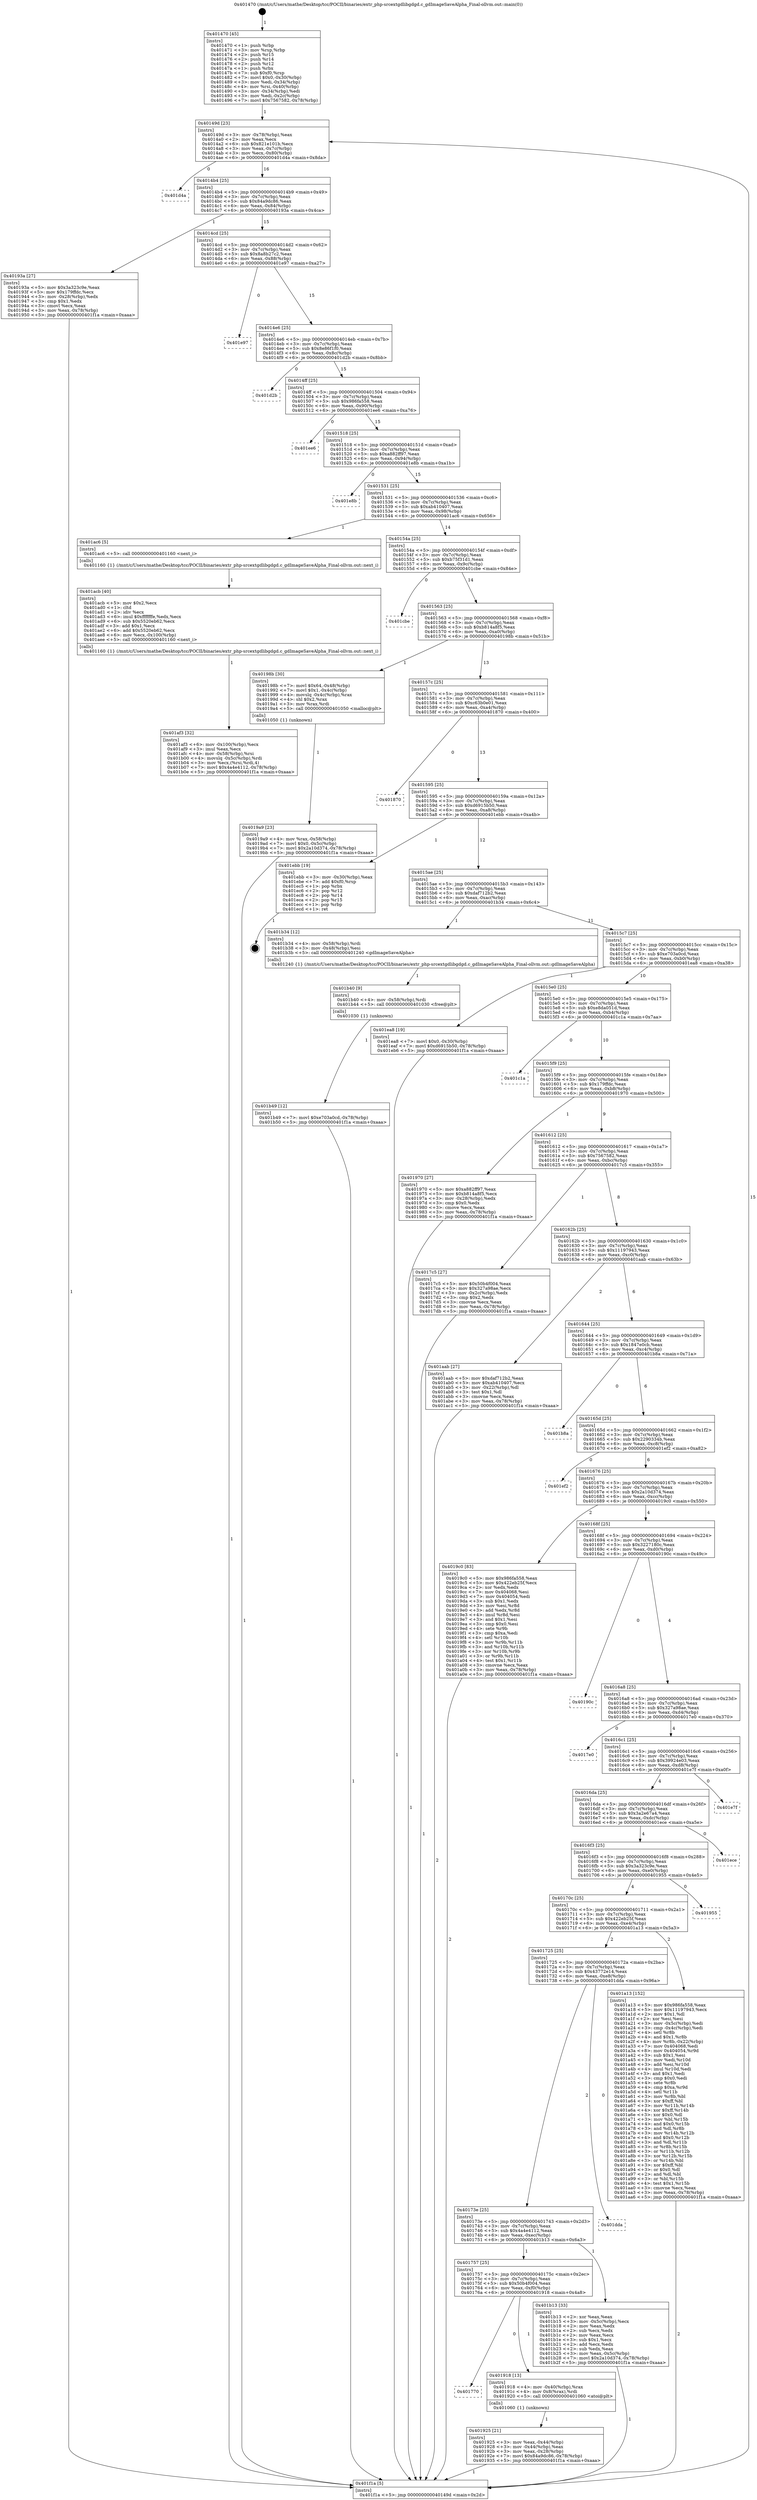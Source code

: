 digraph "0x401470" {
  label = "0x401470 (/mnt/c/Users/mathe/Desktop/tcc/POCII/binaries/extr_php-srcextgdlibgdgd.c_gdImageSaveAlpha_Final-ollvm.out::main(0))"
  labelloc = "t"
  node[shape=record]

  Entry [label="",width=0.3,height=0.3,shape=circle,fillcolor=black,style=filled]
  "0x40149d" [label="{
     0x40149d [23]\l
     | [instrs]\l
     &nbsp;&nbsp;0x40149d \<+3\>: mov -0x78(%rbp),%eax\l
     &nbsp;&nbsp;0x4014a0 \<+2\>: mov %eax,%ecx\l
     &nbsp;&nbsp;0x4014a2 \<+6\>: sub $0x821e101b,%ecx\l
     &nbsp;&nbsp;0x4014a8 \<+3\>: mov %eax,-0x7c(%rbp)\l
     &nbsp;&nbsp;0x4014ab \<+3\>: mov %ecx,-0x80(%rbp)\l
     &nbsp;&nbsp;0x4014ae \<+6\>: je 0000000000401d4a \<main+0x8da\>\l
  }"]
  "0x401d4a" [label="{
     0x401d4a\l
  }", style=dashed]
  "0x4014b4" [label="{
     0x4014b4 [25]\l
     | [instrs]\l
     &nbsp;&nbsp;0x4014b4 \<+5\>: jmp 00000000004014b9 \<main+0x49\>\l
     &nbsp;&nbsp;0x4014b9 \<+3\>: mov -0x7c(%rbp),%eax\l
     &nbsp;&nbsp;0x4014bc \<+5\>: sub $0x84a9dc86,%eax\l
     &nbsp;&nbsp;0x4014c1 \<+6\>: mov %eax,-0x84(%rbp)\l
     &nbsp;&nbsp;0x4014c7 \<+6\>: je 000000000040193a \<main+0x4ca\>\l
  }"]
  Exit [label="",width=0.3,height=0.3,shape=circle,fillcolor=black,style=filled,peripheries=2]
  "0x40193a" [label="{
     0x40193a [27]\l
     | [instrs]\l
     &nbsp;&nbsp;0x40193a \<+5\>: mov $0x3a323c9e,%eax\l
     &nbsp;&nbsp;0x40193f \<+5\>: mov $0x179ffdc,%ecx\l
     &nbsp;&nbsp;0x401944 \<+3\>: mov -0x28(%rbp),%edx\l
     &nbsp;&nbsp;0x401947 \<+3\>: cmp $0x1,%edx\l
     &nbsp;&nbsp;0x40194a \<+3\>: cmovl %ecx,%eax\l
     &nbsp;&nbsp;0x40194d \<+3\>: mov %eax,-0x78(%rbp)\l
     &nbsp;&nbsp;0x401950 \<+5\>: jmp 0000000000401f1a \<main+0xaaa\>\l
  }"]
  "0x4014cd" [label="{
     0x4014cd [25]\l
     | [instrs]\l
     &nbsp;&nbsp;0x4014cd \<+5\>: jmp 00000000004014d2 \<main+0x62\>\l
     &nbsp;&nbsp;0x4014d2 \<+3\>: mov -0x7c(%rbp),%eax\l
     &nbsp;&nbsp;0x4014d5 \<+5\>: sub $0x8a8b27c2,%eax\l
     &nbsp;&nbsp;0x4014da \<+6\>: mov %eax,-0x88(%rbp)\l
     &nbsp;&nbsp;0x4014e0 \<+6\>: je 0000000000401e97 \<main+0xa27\>\l
  }"]
  "0x401b49" [label="{
     0x401b49 [12]\l
     | [instrs]\l
     &nbsp;&nbsp;0x401b49 \<+7\>: movl $0xe703a0cd,-0x78(%rbp)\l
     &nbsp;&nbsp;0x401b50 \<+5\>: jmp 0000000000401f1a \<main+0xaaa\>\l
  }"]
  "0x401e97" [label="{
     0x401e97\l
  }", style=dashed]
  "0x4014e6" [label="{
     0x4014e6 [25]\l
     | [instrs]\l
     &nbsp;&nbsp;0x4014e6 \<+5\>: jmp 00000000004014eb \<main+0x7b\>\l
     &nbsp;&nbsp;0x4014eb \<+3\>: mov -0x7c(%rbp),%eax\l
     &nbsp;&nbsp;0x4014ee \<+5\>: sub $0x8e86f1f0,%eax\l
     &nbsp;&nbsp;0x4014f3 \<+6\>: mov %eax,-0x8c(%rbp)\l
     &nbsp;&nbsp;0x4014f9 \<+6\>: je 0000000000401d2b \<main+0x8bb\>\l
  }"]
  "0x401b40" [label="{
     0x401b40 [9]\l
     | [instrs]\l
     &nbsp;&nbsp;0x401b40 \<+4\>: mov -0x58(%rbp),%rdi\l
     &nbsp;&nbsp;0x401b44 \<+5\>: call 0000000000401030 \<free@plt\>\l
     | [calls]\l
     &nbsp;&nbsp;0x401030 \{1\} (unknown)\l
  }"]
  "0x401d2b" [label="{
     0x401d2b\l
  }", style=dashed]
  "0x4014ff" [label="{
     0x4014ff [25]\l
     | [instrs]\l
     &nbsp;&nbsp;0x4014ff \<+5\>: jmp 0000000000401504 \<main+0x94\>\l
     &nbsp;&nbsp;0x401504 \<+3\>: mov -0x7c(%rbp),%eax\l
     &nbsp;&nbsp;0x401507 \<+5\>: sub $0x986fa558,%eax\l
     &nbsp;&nbsp;0x40150c \<+6\>: mov %eax,-0x90(%rbp)\l
     &nbsp;&nbsp;0x401512 \<+6\>: je 0000000000401ee6 \<main+0xa76\>\l
  }"]
  "0x401af3" [label="{
     0x401af3 [32]\l
     | [instrs]\l
     &nbsp;&nbsp;0x401af3 \<+6\>: mov -0x100(%rbp),%ecx\l
     &nbsp;&nbsp;0x401af9 \<+3\>: imul %eax,%ecx\l
     &nbsp;&nbsp;0x401afc \<+4\>: mov -0x58(%rbp),%rsi\l
     &nbsp;&nbsp;0x401b00 \<+4\>: movslq -0x5c(%rbp),%rdi\l
     &nbsp;&nbsp;0x401b04 \<+3\>: mov %ecx,(%rsi,%rdi,4)\l
     &nbsp;&nbsp;0x401b07 \<+7\>: movl $0x4a4e4112,-0x78(%rbp)\l
     &nbsp;&nbsp;0x401b0e \<+5\>: jmp 0000000000401f1a \<main+0xaaa\>\l
  }"]
  "0x401ee6" [label="{
     0x401ee6\l
  }", style=dashed]
  "0x401518" [label="{
     0x401518 [25]\l
     | [instrs]\l
     &nbsp;&nbsp;0x401518 \<+5\>: jmp 000000000040151d \<main+0xad\>\l
     &nbsp;&nbsp;0x40151d \<+3\>: mov -0x7c(%rbp),%eax\l
     &nbsp;&nbsp;0x401520 \<+5\>: sub $0xa882ff97,%eax\l
     &nbsp;&nbsp;0x401525 \<+6\>: mov %eax,-0x94(%rbp)\l
     &nbsp;&nbsp;0x40152b \<+6\>: je 0000000000401e8b \<main+0xa1b\>\l
  }"]
  "0x401acb" [label="{
     0x401acb [40]\l
     | [instrs]\l
     &nbsp;&nbsp;0x401acb \<+5\>: mov $0x2,%ecx\l
     &nbsp;&nbsp;0x401ad0 \<+1\>: cltd\l
     &nbsp;&nbsp;0x401ad1 \<+2\>: idiv %ecx\l
     &nbsp;&nbsp;0x401ad3 \<+6\>: imul $0xfffffffe,%edx,%ecx\l
     &nbsp;&nbsp;0x401ad9 \<+6\>: sub $0x5520eb62,%ecx\l
     &nbsp;&nbsp;0x401adf \<+3\>: add $0x1,%ecx\l
     &nbsp;&nbsp;0x401ae2 \<+6\>: add $0x5520eb62,%ecx\l
     &nbsp;&nbsp;0x401ae8 \<+6\>: mov %ecx,-0x100(%rbp)\l
     &nbsp;&nbsp;0x401aee \<+5\>: call 0000000000401160 \<next_i\>\l
     | [calls]\l
     &nbsp;&nbsp;0x401160 \{1\} (/mnt/c/Users/mathe/Desktop/tcc/POCII/binaries/extr_php-srcextgdlibgdgd.c_gdImageSaveAlpha_Final-ollvm.out::next_i)\l
  }"]
  "0x401e8b" [label="{
     0x401e8b\l
  }", style=dashed]
  "0x401531" [label="{
     0x401531 [25]\l
     | [instrs]\l
     &nbsp;&nbsp;0x401531 \<+5\>: jmp 0000000000401536 \<main+0xc6\>\l
     &nbsp;&nbsp;0x401536 \<+3\>: mov -0x7c(%rbp),%eax\l
     &nbsp;&nbsp;0x401539 \<+5\>: sub $0xab410407,%eax\l
     &nbsp;&nbsp;0x40153e \<+6\>: mov %eax,-0x98(%rbp)\l
     &nbsp;&nbsp;0x401544 \<+6\>: je 0000000000401ac6 \<main+0x656\>\l
  }"]
  "0x4019a9" [label="{
     0x4019a9 [23]\l
     | [instrs]\l
     &nbsp;&nbsp;0x4019a9 \<+4\>: mov %rax,-0x58(%rbp)\l
     &nbsp;&nbsp;0x4019ad \<+7\>: movl $0x0,-0x5c(%rbp)\l
     &nbsp;&nbsp;0x4019b4 \<+7\>: movl $0x2a10d374,-0x78(%rbp)\l
     &nbsp;&nbsp;0x4019bb \<+5\>: jmp 0000000000401f1a \<main+0xaaa\>\l
  }"]
  "0x401ac6" [label="{
     0x401ac6 [5]\l
     | [instrs]\l
     &nbsp;&nbsp;0x401ac6 \<+5\>: call 0000000000401160 \<next_i\>\l
     | [calls]\l
     &nbsp;&nbsp;0x401160 \{1\} (/mnt/c/Users/mathe/Desktop/tcc/POCII/binaries/extr_php-srcextgdlibgdgd.c_gdImageSaveAlpha_Final-ollvm.out::next_i)\l
  }"]
  "0x40154a" [label="{
     0x40154a [25]\l
     | [instrs]\l
     &nbsp;&nbsp;0x40154a \<+5\>: jmp 000000000040154f \<main+0xdf\>\l
     &nbsp;&nbsp;0x40154f \<+3\>: mov -0x7c(%rbp),%eax\l
     &nbsp;&nbsp;0x401552 \<+5\>: sub $0xb75f31d1,%eax\l
     &nbsp;&nbsp;0x401557 \<+6\>: mov %eax,-0x9c(%rbp)\l
     &nbsp;&nbsp;0x40155d \<+6\>: je 0000000000401cbe \<main+0x84e\>\l
  }"]
  "0x401925" [label="{
     0x401925 [21]\l
     | [instrs]\l
     &nbsp;&nbsp;0x401925 \<+3\>: mov %eax,-0x44(%rbp)\l
     &nbsp;&nbsp;0x401928 \<+3\>: mov -0x44(%rbp),%eax\l
     &nbsp;&nbsp;0x40192b \<+3\>: mov %eax,-0x28(%rbp)\l
     &nbsp;&nbsp;0x40192e \<+7\>: movl $0x84a9dc86,-0x78(%rbp)\l
     &nbsp;&nbsp;0x401935 \<+5\>: jmp 0000000000401f1a \<main+0xaaa\>\l
  }"]
  "0x401cbe" [label="{
     0x401cbe\l
  }", style=dashed]
  "0x401563" [label="{
     0x401563 [25]\l
     | [instrs]\l
     &nbsp;&nbsp;0x401563 \<+5\>: jmp 0000000000401568 \<main+0xf8\>\l
     &nbsp;&nbsp;0x401568 \<+3\>: mov -0x7c(%rbp),%eax\l
     &nbsp;&nbsp;0x40156b \<+5\>: sub $0xb814a8f5,%eax\l
     &nbsp;&nbsp;0x401570 \<+6\>: mov %eax,-0xa0(%rbp)\l
     &nbsp;&nbsp;0x401576 \<+6\>: je 000000000040198b \<main+0x51b\>\l
  }"]
  "0x401770" [label="{
     0x401770\l
  }", style=dashed]
  "0x40198b" [label="{
     0x40198b [30]\l
     | [instrs]\l
     &nbsp;&nbsp;0x40198b \<+7\>: movl $0x64,-0x48(%rbp)\l
     &nbsp;&nbsp;0x401992 \<+7\>: movl $0x1,-0x4c(%rbp)\l
     &nbsp;&nbsp;0x401999 \<+4\>: movslq -0x4c(%rbp),%rax\l
     &nbsp;&nbsp;0x40199d \<+4\>: shl $0x2,%rax\l
     &nbsp;&nbsp;0x4019a1 \<+3\>: mov %rax,%rdi\l
     &nbsp;&nbsp;0x4019a4 \<+5\>: call 0000000000401050 \<malloc@plt\>\l
     | [calls]\l
     &nbsp;&nbsp;0x401050 \{1\} (unknown)\l
  }"]
  "0x40157c" [label="{
     0x40157c [25]\l
     | [instrs]\l
     &nbsp;&nbsp;0x40157c \<+5\>: jmp 0000000000401581 \<main+0x111\>\l
     &nbsp;&nbsp;0x401581 \<+3\>: mov -0x7c(%rbp),%eax\l
     &nbsp;&nbsp;0x401584 \<+5\>: sub $0xc63b0e01,%eax\l
     &nbsp;&nbsp;0x401589 \<+6\>: mov %eax,-0xa4(%rbp)\l
     &nbsp;&nbsp;0x40158f \<+6\>: je 0000000000401870 \<main+0x400\>\l
  }"]
  "0x401918" [label="{
     0x401918 [13]\l
     | [instrs]\l
     &nbsp;&nbsp;0x401918 \<+4\>: mov -0x40(%rbp),%rax\l
     &nbsp;&nbsp;0x40191c \<+4\>: mov 0x8(%rax),%rdi\l
     &nbsp;&nbsp;0x401920 \<+5\>: call 0000000000401060 \<atoi@plt\>\l
     | [calls]\l
     &nbsp;&nbsp;0x401060 \{1\} (unknown)\l
  }"]
  "0x401870" [label="{
     0x401870\l
  }", style=dashed]
  "0x401595" [label="{
     0x401595 [25]\l
     | [instrs]\l
     &nbsp;&nbsp;0x401595 \<+5\>: jmp 000000000040159a \<main+0x12a\>\l
     &nbsp;&nbsp;0x40159a \<+3\>: mov -0x7c(%rbp),%eax\l
     &nbsp;&nbsp;0x40159d \<+5\>: sub $0xd6915b50,%eax\l
     &nbsp;&nbsp;0x4015a2 \<+6\>: mov %eax,-0xa8(%rbp)\l
     &nbsp;&nbsp;0x4015a8 \<+6\>: je 0000000000401ebb \<main+0xa4b\>\l
  }"]
  "0x401757" [label="{
     0x401757 [25]\l
     | [instrs]\l
     &nbsp;&nbsp;0x401757 \<+5\>: jmp 000000000040175c \<main+0x2ec\>\l
     &nbsp;&nbsp;0x40175c \<+3\>: mov -0x7c(%rbp),%eax\l
     &nbsp;&nbsp;0x40175f \<+5\>: sub $0x50b4f004,%eax\l
     &nbsp;&nbsp;0x401764 \<+6\>: mov %eax,-0xf0(%rbp)\l
     &nbsp;&nbsp;0x40176a \<+6\>: je 0000000000401918 \<main+0x4a8\>\l
  }"]
  "0x401ebb" [label="{
     0x401ebb [19]\l
     | [instrs]\l
     &nbsp;&nbsp;0x401ebb \<+3\>: mov -0x30(%rbp),%eax\l
     &nbsp;&nbsp;0x401ebe \<+7\>: add $0xf0,%rsp\l
     &nbsp;&nbsp;0x401ec5 \<+1\>: pop %rbx\l
     &nbsp;&nbsp;0x401ec6 \<+2\>: pop %r12\l
     &nbsp;&nbsp;0x401ec8 \<+2\>: pop %r14\l
     &nbsp;&nbsp;0x401eca \<+2\>: pop %r15\l
     &nbsp;&nbsp;0x401ecc \<+1\>: pop %rbp\l
     &nbsp;&nbsp;0x401ecd \<+1\>: ret\l
  }"]
  "0x4015ae" [label="{
     0x4015ae [25]\l
     | [instrs]\l
     &nbsp;&nbsp;0x4015ae \<+5\>: jmp 00000000004015b3 \<main+0x143\>\l
     &nbsp;&nbsp;0x4015b3 \<+3\>: mov -0x7c(%rbp),%eax\l
     &nbsp;&nbsp;0x4015b6 \<+5\>: sub $0xdaf712b2,%eax\l
     &nbsp;&nbsp;0x4015bb \<+6\>: mov %eax,-0xac(%rbp)\l
     &nbsp;&nbsp;0x4015c1 \<+6\>: je 0000000000401b34 \<main+0x6c4\>\l
  }"]
  "0x401b13" [label="{
     0x401b13 [33]\l
     | [instrs]\l
     &nbsp;&nbsp;0x401b13 \<+2\>: xor %eax,%eax\l
     &nbsp;&nbsp;0x401b15 \<+3\>: mov -0x5c(%rbp),%ecx\l
     &nbsp;&nbsp;0x401b18 \<+2\>: mov %eax,%edx\l
     &nbsp;&nbsp;0x401b1a \<+2\>: sub %ecx,%edx\l
     &nbsp;&nbsp;0x401b1c \<+2\>: mov %eax,%ecx\l
     &nbsp;&nbsp;0x401b1e \<+3\>: sub $0x1,%ecx\l
     &nbsp;&nbsp;0x401b21 \<+2\>: add %ecx,%edx\l
     &nbsp;&nbsp;0x401b23 \<+2\>: sub %edx,%eax\l
     &nbsp;&nbsp;0x401b25 \<+3\>: mov %eax,-0x5c(%rbp)\l
     &nbsp;&nbsp;0x401b28 \<+7\>: movl $0x2a10d374,-0x78(%rbp)\l
     &nbsp;&nbsp;0x401b2f \<+5\>: jmp 0000000000401f1a \<main+0xaaa\>\l
  }"]
  "0x401b34" [label="{
     0x401b34 [12]\l
     | [instrs]\l
     &nbsp;&nbsp;0x401b34 \<+4\>: mov -0x58(%rbp),%rdi\l
     &nbsp;&nbsp;0x401b38 \<+3\>: mov -0x48(%rbp),%esi\l
     &nbsp;&nbsp;0x401b3b \<+5\>: call 0000000000401240 \<gdImageSaveAlpha\>\l
     | [calls]\l
     &nbsp;&nbsp;0x401240 \{1\} (/mnt/c/Users/mathe/Desktop/tcc/POCII/binaries/extr_php-srcextgdlibgdgd.c_gdImageSaveAlpha_Final-ollvm.out::gdImageSaveAlpha)\l
  }"]
  "0x4015c7" [label="{
     0x4015c7 [25]\l
     | [instrs]\l
     &nbsp;&nbsp;0x4015c7 \<+5\>: jmp 00000000004015cc \<main+0x15c\>\l
     &nbsp;&nbsp;0x4015cc \<+3\>: mov -0x7c(%rbp),%eax\l
     &nbsp;&nbsp;0x4015cf \<+5\>: sub $0xe703a0cd,%eax\l
     &nbsp;&nbsp;0x4015d4 \<+6\>: mov %eax,-0xb0(%rbp)\l
     &nbsp;&nbsp;0x4015da \<+6\>: je 0000000000401ea8 \<main+0xa38\>\l
  }"]
  "0x40173e" [label="{
     0x40173e [25]\l
     | [instrs]\l
     &nbsp;&nbsp;0x40173e \<+5\>: jmp 0000000000401743 \<main+0x2d3\>\l
     &nbsp;&nbsp;0x401743 \<+3\>: mov -0x7c(%rbp),%eax\l
     &nbsp;&nbsp;0x401746 \<+5\>: sub $0x4a4e4112,%eax\l
     &nbsp;&nbsp;0x40174b \<+6\>: mov %eax,-0xec(%rbp)\l
     &nbsp;&nbsp;0x401751 \<+6\>: je 0000000000401b13 \<main+0x6a3\>\l
  }"]
  "0x401ea8" [label="{
     0x401ea8 [19]\l
     | [instrs]\l
     &nbsp;&nbsp;0x401ea8 \<+7\>: movl $0x0,-0x30(%rbp)\l
     &nbsp;&nbsp;0x401eaf \<+7\>: movl $0xd6915b50,-0x78(%rbp)\l
     &nbsp;&nbsp;0x401eb6 \<+5\>: jmp 0000000000401f1a \<main+0xaaa\>\l
  }"]
  "0x4015e0" [label="{
     0x4015e0 [25]\l
     | [instrs]\l
     &nbsp;&nbsp;0x4015e0 \<+5\>: jmp 00000000004015e5 \<main+0x175\>\l
     &nbsp;&nbsp;0x4015e5 \<+3\>: mov -0x7c(%rbp),%eax\l
     &nbsp;&nbsp;0x4015e8 \<+5\>: sub $0xe8da051d,%eax\l
     &nbsp;&nbsp;0x4015ed \<+6\>: mov %eax,-0xb4(%rbp)\l
     &nbsp;&nbsp;0x4015f3 \<+6\>: je 0000000000401c1a \<main+0x7aa\>\l
  }"]
  "0x401dda" [label="{
     0x401dda\l
  }", style=dashed]
  "0x401c1a" [label="{
     0x401c1a\l
  }", style=dashed]
  "0x4015f9" [label="{
     0x4015f9 [25]\l
     | [instrs]\l
     &nbsp;&nbsp;0x4015f9 \<+5\>: jmp 00000000004015fe \<main+0x18e\>\l
     &nbsp;&nbsp;0x4015fe \<+3\>: mov -0x7c(%rbp),%eax\l
     &nbsp;&nbsp;0x401601 \<+5\>: sub $0x179ffdc,%eax\l
     &nbsp;&nbsp;0x401606 \<+6\>: mov %eax,-0xb8(%rbp)\l
     &nbsp;&nbsp;0x40160c \<+6\>: je 0000000000401970 \<main+0x500\>\l
  }"]
  "0x401725" [label="{
     0x401725 [25]\l
     | [instrs]\l
     &nbsp;&nbsp;0x401725 \<+5\>: jmp 000000000040172a \<main+0x2ba\>\l
     &nbsp;&nbsp;0x40172a \<+3\>: mov -0x7c(%rbp),%eax\l
     &nbsp;&nbsp;0x40172d \<+5\>: sub $0x43772e14,%eax\l
     &nbsp;&nbsp;0x401732 \<+6\>: mov %eax,-0xe8(%rbp)\l
     &nbsp;&nbsp;0x401738 \<+6\>: je 0000000000401dda \<main+0x96a\>\l
  }"]
  "0x401970" [label="{
     0x401970 [27]\l
     | [instrs]\l
     &nbsp;&nbsp;0x401970 \<+5\>: mov $0xa882ff97,%eax\l
     &nbsp;&nbsp;0x401975 \<+5\>: mov $0xb814a8f5,%ecx\l
     &nbsp;&nbsp;0x40197a \<+3\>: mov -0x28(%rbp),%edx\l
     &nbsp;&nbsp;0x40197d \<+3\>: cmp $0x0,%edx\l
     &nbsp;&nbsp;0x401980 \<+3\>: cmove %ecx,%eax\l
     &nbsp;&nbsp;0x401983 \<+3\>: mov %eax,-0x78(%rbp)\l
     &nbsp;&nbsp;0x401986 \<+5\>: jmp 0000000000401f1a \<main+0xaaa\>\l
  }"]
  "0x401612" [label="{
     0x401612 [25]\l
     | [instrs]\l
     &nbsp;&nbsp;0x401612 \<+5\>: jmp 0000000000401617 \<main+0x1a7\>\l
     &nbsp;&nbsp;0x401617 \<+3\>: mov -0x7c(%rbp),%eax\l
     &nbsp;&nbsp;0x40161a \<+5\>: sub $0x7567582,%eax\l
     &nbsp;&nbsp;0x40161f \<+6\>: mov %eax,-0xbc(%rbp)\l
     &nbsp;&nbsp;0x401625 \<+6\>: je 00000000004017c5 \<main+0x355\>\l
  }"]
  "0x401a13" [label="{
     0x401a13 [152]\l
     | [instrs]\l
     &nbsp;&nbsp;0x401a13 \<+5\>: mov $0x986fa558,%eax\l
     &nbsp;&nbsp;0x401a18 \<+5\>: mov $0x11197943,%ecx\l
     &nbsp;&nbsp;0x401a1d \<+2\>: mov $0x1,%dl\l
     &nbsp;&nbsp;0x401a1f \<+2\>: xor %esi,%esi\l
     &nbsp;&nbsp;0x401a21 \<+3\>: mov -0x5c(%rbp),%edi\l
     &nbsp;&nbsp;0x401a24 \<+3\>: cmp -0x4c(%rbp),%edi\l
     &nbsp;&nbsp;0x401a27 \<+4\>: setl %r8b\l
     &nbsp;&nbsp;0x401a2b \<+4\>: and $0x1,%r8b\l
     &nbsp;&nbsp;0x401a2f \<+4\>: mov %r8b,-0x22(%rbp)\l
     &nbsp;&nbsp;0x401a33 \<+7\>: mov 0x404068,%edi\l
     &nbsp;&nbsp;0x401a3a \<+8\>: mov 0x404054,%r9d\l
     &nbsp;&nbsp;0x401a42 \<+3\>: sub $0x1,%esi\l
     &nbsp;&nbsp;0x401a45 \<+3\>: mov %edi,%r10d\l
     &nbsp;&nbsp;0x401a48 \<+3\>: add %esi,%r10d\l
     &nbsp;&nbsp;0x401a4b \<+4\>: imul %r10d,%edi\l
     &nbsp;&nbsp;0x401a4f \<+3\>: and $0x1,%edi\l
     &nbsp;&nbsp;0x401a52 \<+3\>: cmp $0x0,%edi\l
     &nbsp;&nbsp;0x401a55 \<+4\>: sete %r8b\l
     &nbsp;&nbsp;0x401a59 \<+4\>: cmp $0xa,%r9d\l
     &nbsp;&nbsp;0x401a5d \<+4\>: setl %r11b\l
     &nbsp;&nbsp;0x401a61 \<+3\>: mov %r8b,%bl\l
     &nbsp;&nbsp;0x401a64 \<+3\>: xor $0xff,%bl\l
     &nbsp;&nbsp;0x401a67 \<+3\>: mov %r11b,%r14b\l
     &nbsp;&nbsp;0x401a6a \<+4\>: xor $0xff,%r14b\l
     &nbsp;&nbsp;0x401a6e \<+3\>: xor $0x0,%dl\l
     &nbsp;&nbsp;0x401a71 \<+3\>: mov %bl,%r15b\l
     &nbsp;&nbsp;0x401a74 \<+4\>: and $0x0,%r15b\l
     &nbsp;&nbsp;0x401a78 \<+3\>: and %dl,%r8b\l
     &nbsp;&nbsp;0x401a7b \<+3\>: mov %r14b,%r12b\l
     &nbsp;&nbsp;0x401a7e \<+4\>: and $0x0,%r12b\l
     &nbsp;&nbsp;0x401a82 \<+3\>: and %dl,%r11b\l
     &nbsp;&nbsp;0x401a85 \<+3\>: or %r8b,%r15b\l
     &nbsp;&nbsp;0x401a88 \<+3\>: or %r11b,%r12b\l
     &nbsp;&nbsp;0x401a8b \<+3\>: xor %r12b,%r15b\l
     &nbsp;&nbsp;0x401a8e \<+3\>: or %r14b,%bl\l
     &nbsp;&nbsp;0x401a91 \<+3\>: xor $0xff,%bl\l
     &nbsp;&nbsp;0x401a94 \<+3\>: or $0x0,%dl\l
     &nbsp;&nbsp;0x401a97 \<+2\>: and %dl,%bl\l
     &nbsp;&nbsp;0x401a99 \<+3\>: or %bl,%r15b\l
     &nbsp;&nbsp;0x401a9c \<+4\>: test $0x1,%r15b\l
     &nbsp;&nbsp;0x401aa0 \<+3\>: cmovne %ecx,%eax\l
     &nbsp;&nbsp;0x401aa3 \<+3\>: mov %eax,-0x78(%rbp)\l
     &nbsp;&nbsp;0x401aa6 \<+5\>: jmp 0000000000401f1a \<main+0xaaa\>\l
  }"]
  "0x4017c5" [label="{
     0x4017c5 [27]\l
     | [instrs]\l
     &nbsp;&nbsp;0x4017c5 \<+5\>: mov $0x50b4f004,%eax\l
     &nbsp;&nbsp;0x4017ca \<+5\>: mov $0x327a98ae,%ecx\l
     &nbsp;&nbsp;0x4017cf \<+3\>: mov -0x2c(%rbp),%edx\l
     &nbsp;&nbsp;0x4017d2 \<+3\>: cmp $0x2,%edx\l
     &nbsp;&nbsp;0x4017d5 \<+3\>: cmovne %ecx,%eax\l
     &nbsp;&nbsp;0x4017d8 \<+3\>: mov %eax,-0x78(%rbp)\l
     &nbsp;&nbsp;0x4017db \<+5\>: jmp 0000000000401f1a \<main+0xaaa\>\l
  }"]
  "0x40162b" [label="{
     0x40162b [25]\l
     | [instrs]\l
     &nbsp;&nbsp;0x40162b \<+5\>: jmp 0000000000401630 \<main+0x1c0\>\l
     &nbsp;&nbsp;0x401630 \<+3\>: mov -0x7c(%rbp),%eax\l
     &nbsp;&nbsp;0x401633 \<+5\>: sub $0x11197943,%eax\l
     &nbsp;&nbsp;0x401638 \<+6\>: mov %eax,-0xc0(%rbp)\l
     &nbsp;&nbsp;0x40163e \<+6\>: je 0000000000401aab \<main+0x63b\>\l
  }"]
  "0x401f1a" [label="{
     0x401f1a [5]\l
     | [instrs]\l
     &nbsp;&nbsp;0x401f1a \<+5\>: jmp 000000000040149d \<main+0x2d\>\l
  }"]
  "0x401470" [label="{
     0x401470 [45]\l
     | [instrs]\l
     &nbsp;&nbsp;0x401470 \<+1\>: push %rbp\l
     &nbsp;&nbsp;0x401471 \<+3\>: mov %rsp,%rbp\l
     &nbsp;&nbsp;0x401474 \<+2\>: push %r15\l
     &nbsp;&nbsp;0x401476 \<+2\>: push %r14\l
     &nbsp;&nbsp;0x401478 \<+2\>: push %r12\l
     &nbsp;&nbsp;0x40147a \<+1\>: push %rbx\l
     &nbsp;&nbsp;0x40147b \<+7\>: sub $0xf0,%rsp\l
     &nbsp;&nbsp;0x401482 \<+7\>: movl $0x0,-0x30(%rbp)\l
     &nbsp;&nbsp;0x401489 \<+3\>: mov %edi,-0x34(%rbp)\l
     &nbsp;&nbsp;0x40148c \<+4\>: mov %rsi,-0x40(%rbp)\l
     &nbsp;&nbsp;0x401490 \<+3\>: mov -0x34(%rbp),%edi\l
     &nbsp;&nbsp;0x401493 \<+3\>: mov %edi,-0x2c(%rbp)\l
     &nbsp;&nbsp;0x401496 \<+7\>: movl $0x7567582,-0x78(%rbp)\l
  }"]
  "0x40170c" [label="{
     0x40170c [25]\l
     | [instrs]\l
     &nbsp;&nbsp;0x40170c \<+5\>: jmp 0000000000401711 \<main+0x2a1\>\l
     &nbsp;&nbsp;0x401711 \<+3\>: mov -0x7c(%rbp),%eax\l
     &nbsp;&nbsp;0x401714 \<+5\>: sub $0x422eb25f,%eax\l
     &nbsp;&nbsp;0x401719 \<+6\>: mov %eax,-0xe4(%rbp)\l
     &nbsp;&nbsp;0x40171f \<+6\>: je 0000000000401a13 \<main+0x5a3\>\l
  }"]
  "0x401aab" [label="{
     0x401aab [27]\l
     | [instrs]\l
     &nbsp;&nbsp;0x401aab \<+5\>: mov $0xdaf712b2,%eax\l
     &nbsp;&nbsp;0x401ab0 \<+5\>: mov $0xab410407,%ecx\l
     &nbsp;&nbsp;0x401ab5 \<+3\>: mov -0x22(%rbp),%dl\l
     &nbsp;&nbsp;0x401ab8 \<+3\>: test $0x1,%dl\l
     &nbsp;&nbsp;0x401abb \<+3\>: cmovne %ecx,%eax\l
     &nbsp;&nbsp;0x401abe \<+3\>: mov %eax,-0x78(%rbp)\l
     &nbsp;&nbsp;0x401ac1 \<+5\>: jmp 0000000000401f1a \<main+0xaaa\>\l
  }"]
  "0x401644" [label="{
     0x401644 [25]\l
     | [instrs]\l
     &nbsp;&nbsp;0x401644 \<+5\>: jmp 0000000000401649 \<main+0x1d9\>\l
     &nbsp;&nbsp;0x401649 \<+3\>: mov -0x7c(%rbp),%eax\l
     &nbsp;&nbsp;0x40164c \<+5\>: sub $0x1847e0cb,%eax\l
     &nbsp;&nbsp;0x401651 \<+6\>: mov %eax,-0xc4(%rbp)\l
     &nbsp;&nbsp;0x401657 \<+6\>: je 0000000000401b8a \<main+0x71a\>\l
  }"]
  "0x401955" [label="{
     0x401955\l
  }", style=dashed]
  "0x401b8a" [label="{
     0x401b8a\l
  }", style=dashed]
  "0x40165d" [label="{
     0x40165d [25]\l
     | [instrs]\l
     &nbsp;&nbsp;0x40165d \<+5\>: jmp 0000000000401662 \<main+0x1f2\>\l
     &nbsp;&nbsp;0x401662 \<+3\>: mov -0x7c(%rbp),%eax\l
     &nbsp;&nbsp;0x401665 \<+5\>: sub $0x2290334b,%eax\l
     &nbsp;&nbsp;0x40166a \<+6\>: mov %eax,-0xc8(%rbp)\l
     &nbsp;&nbsp;0x401670 \<+6\>: je 0000000000401ef2 \<main+0xa82\>\l
  }"]
  "0x4016f3" [label="{
     0x4016f3 [25]\l
     | [instrs]\l
     &nbsp;&nbsp;0x4016f3 \<+5\>: jmp 00000000004016f8 \<main+0x288\>\l
     &nbsp;&nbsp;0x4016f8 \<+3\>: mov -0x7c(%rbp),%eax\l
     &nbsp;&nbsp;0x4016fb \<+5\>: sub $0x3a323c9e,%eax\l
     &nbsp;&nbsp;0x401700 \<+6\>: mov %eax,-0xe0(%rbp)\l
     &nbsp;&nbsp;0x401706 \<+6\>: je 0000000000401955 \<main+0x4e5\>\l
  }"]
  "0x401ef2" [label="{
     0x401ef2\l
  }", style=dashed]
  "0x401676" [label="{
     0x401676 [25]\l
     | [instrs]\l
     &nbsp;&nbsp;0x401676 \<+5\>: jmp 000000000040167b \<main+0x20b\>\l
     &nbsp;&nbsp;0x40167b \<+3\>: mov -0x7c(%rbp),%eax\l
     &nbsp;&nbsp;0x40167e \<+5\>: sub $0x2a10d374,%eax\l
     &nbsp;&nbsp;0x401683 \<+6\>: mov %eax,-0xcc(%rbp)\l
     &nbsp;&nbsp;0x401689 \<+6\>: je 00000000004019c0 \<main+0x550\>\l
  }"]
  "0x401ece" [label="{
     0x401ece\l
  }", style=dashed]
  "0x4019c0" [label="{
     0x4019c0 [83]\l
     | [instrs]\l
     &nbsp;&nbsp;0x4019c0 \<+5\>: mov $0x986fa558,%eax\l
     &nbsp;&nbsp;0x4019c5 \<+5\>: mov $0x422eb25f,%ecx\l
     &nbsp;&nbsp;0x4019ca \<+2\>: xor %edx,%edx\l
     &nbsp;&nbsp;0x4019cc \<+7\>: mov 0x404068,%esi\l
     &nbsp;&nbsp;0x4019d3 \<+7\>: mov 0x404054,%edi\l
     &nbsp;&nbsp;0x4019da \<+3\>: sub $0x1,%edx\l
     &nbsp;&nbsp;0x4019dd \<+3\>: mov %esi,%r8d\l
     &nbsp;&nbsp;0x4019e0 \<+3\>: add %edx,%r8d\l
     &nbsp;&nbsp;0x4019e3 \<+4\>: imul %r8d,%esi\l
     &nbsp;&nbsp;0x4019e7 \<+3\>: and $0x1,%esi\l
     &nbsp;&nbsp;0x4019ea \<+3\>: cmp $0x0,%esi\l
     &nbsp;&nbsp;0x4019ed \<+4\>: sete %r9b\l
     &nbsp;&nbsp;0x4019f1 \<+3\>: cmp $0xa,%edi\l
     &nbsp;&nbsp;0x4019f4 \<+4\>: setl %r10b\l
     &nbsp;&nbsp;0x4019f8 \<+3\>: mov %r9b,%r11b\l
     &nbsp;&nbsp;0x4019fb \<+3\>: and %r10b,%r11b\l
     &nbsp;&nbsp;0x4019fe \<+3\>: xor %r10b,%r9b\l
     &nbsp;&nbsp;0x401a01 \<+3\>: or %r9b,%r11b\l
     &nbsp;&nbsp;0x401a04 \<+4\>: test $0x1,%r11b\l
     &nbsp;&nbsp;0x401a08 \<+3\>: cmovne %ecx,%eax\l
     &nbsp;&nbsp;0x401a0b \<+3\>: mov %eax,-0x78(%rbp)\l
     &nbsp;&nbsp;0x401a0e \<+5\>: jmp 0000000000401f1a \<main+0xaaa\>\l
  }"]
  "0x40168f" [label="{
     0x40168f [25]\l
     | [instrs]\l
     &nbsp;&nbsp;0x40168f \<+5\>: jmp 0000000000401694 \<main+0x224\>\l
     &nbsp;&nbsp;0x401694 \<+3\>: mov -0x7c(%rbp),%eax\l
     &nbsp;&nbsp;0x401697 \<+5\>: sub $0x3227180c,%eax\l
     &nbsp;&nbsp;0x40169c \<+6\>: mov %eax,-0xd0(%rbp)\l
     &nbsp;&nbsp;0x4016a2 \<+6\>: je 000000000040190c \<main+0x49c\>\l
  }"]
  "0x4016da" [label="{
     0x4016da [25]\l
     | [instrs]\l
     &nbsp;&nbsp;0x4016da \<+5\>: jmp 00000000004016df \<main+0x26f\>\l
     &nbsp;&nbsp;0x4016df \<+3\>: mov -0x7c(%rbp),%eax\l
     &nbsp;&nbsp;0x4016e2 \<+5\>: sub $0x3a2e67a4,%eax\l
     &nbsp;&nbsp;0x4016e7 \<+6\>: mov %eax,-0xdc(%rbp)\l
     &nbsp;&nbsp;0x4016ed \<+6\>: je 0000000000401ece \<main+0xa5e\>\l
  }"]
  "0x40190c" [label="{
     0x40190c\l
  }", style=dashed]
  "0x4016a8" [label="{
     0x4016a8 [25]\l
     | [instrs]\l
     &nbsp;&nbsp;0x4016a8 \<+5\>: jmp 00000000004016ad \<main+0x23d\>\l
     &nbsp;&nbsp;0x4016ad \<+3\>: mov -0x7c(%rbp),%eax\l
     &nbsp;&nbsp;0x4016b0 \<+5\>: sub $0x327a98ae,%eax\l
     &nbsp;&nbsp;0x4016b5 \<+6\>: mov %eax,-0xd4(%rbp)\l
     &nbsp;&nbsp;0x4016bb \<+6\>: je 00000000004017e0 \<main+0x370\>\l
  }"]
  "0x401e7f" [label="{
     0x401e7f\l
  }", style=dashed]
  "0x4017e0" [label="{
     0x4017e0\l
  }", style=dashed]
  "0x4016c1" [label="{
     0x4016c1 [25]\l
     | [instrs]\l
     &nbsp;&nbsp;0x4016c1 \<+5\>: jmp 00000000004016c6 \<main+0x256\>\l
     &nbsp;&nbsp;0x4016c6 \<+3\>: mov -0x7c(%rbp),%eax\l
     &nbsp;&nbsp;0x4016c9 \<+5\>: sub $0x39924e03,%eax\l
     &nbsp;&nbsp;0x4016ce \<+6\>: mov %eax,-0xd8(%rbp)\l
     &nbsp;&nbsp;0x4016d4 \<+6\>: je 0000000000401e7f \<main+0xa0f\>\l
  }"]
  Entry -> "0x401470" [label=" 1"]
  "0x40149d" -> "0x401d4a" [label=" 0"]
  "0x40149d" -> "0x4014b4" [label=" 16"]
  "0x401ebb" -> Exit [label=" 1"]
  "0x4014b4" -> "0x40193a" [label=" 1"]
  "0x4014b4" -> "0x4014cd" [label=" 15"]
  "0x401ea8" -> "0x401f1a" [label=" 1"]
  "0x4014cd" -> "0x401e97" [label=" 0"]
  "0x4014cd" -> "0x4014e6" [label=" 15"]
  "0x401b49" -> "0x401f1a" [label=" 1"]
  "0x4014e6" -> "0x401d2b" [label=" 0"]
  "0x4014e6" -> "0x4014ff" [label=" 15"]
  "0x401b40" -> "0x401b49" [label=" 1"]
  "0x4014ff" -> "0x401ee6" [label=" 0"]
  "0x4014ff" -> "0x401518" [label=" 15"]
  "0x401b34" -> "0x401b40" [label=" 1"]
  "0x401518" -> "0x401e8b" [label=" 0"]
  "0x401518" -> "0x401531" [label=" 15"]
  "0x401b13" -> "0x401f1a" [label=" 1"]
  "0x401531" -> "0x401ac6" [label=" 1"]
  "0x401531" -> "0x40154a" [label=" 14"]
  "0x401af3" -> "0x401f1a" [label=" 1"]
  "0x40154a" -> "0x401cbe" [label=" 0"]
  "0x40154a" -> "0x401563" [label=" 14"]
  "0x401acb" -> "0x401af3" [label=" 1"]
  "0x401563" -> "0x40198b" [label=" 1"]
  "0x401563" -> "0x40157c" [label=" 13"]
  "0x401ac6" -> "0x401acb" [label=" 1"]
  "0x40157c" -> "0x401870" [label=" 0"]
  "0x40157c" -> "0x401595" [label=" 13"]
  "0x401aab" -> "0x401f1a" [label=" 2"]
  "0x401595" -> "0x401ebb" [label=" 1"]
  "0x401595" -> "0x4015ae" [label=" 12"]
  "0x4019c0" -> "0x401f1a" [label=" 2"]
  "0x4015ae" -> "0x401b34" [label=" 1"]
  "0x4015ae" -> "0x4015c7" [label=" 11"]
  "0x4019a9" -> "0x401f1a" [label=" 1"]
  "0x4015c7" -> "0x401ea8" [label=" 1"]
  "0x4015c7" -> "0x4015e0" [label=" 10"]
  "0x401970" -> "0x401f1a" [label=" 1"]
  "0x4015e0" -> "0x401c1a" [label=" 0"]
  "0x4015e0" -> "0x4015f9" [label=" 10"]
  "0x40193a" -> "0x401f1a" [label=" 1"]
  "0x4015f9" -> "0x401970" [label=" 1"]
  "0x4015f9" -> "0x401612" [label=" 9"]
  "0x401918" -> "0x401925" [label=" 1"]
  "0x401612" -> "0x4017c5" [label=" 1"]
  "0x401612" -> "0x40162b" [label=" 8"]
  "0x4017c5" -> "0x401f1a" [label=" 1"]
  "0x401470" -> "0x40149d" [label=" 1"]
  "0x401f1a" -> "0x40149d" [label=" 15"]
  "0x401757" -> "0x401770" [label=" 0"]
  "0x40162b" -> "0x401aab" [label=" 2"]
  "0x40162b" -> "0x401644" [label=" 6"]
  "0x401a13" -> "0x401f1a" [label=" 2"]
  "0x401644" -> "0x401b8a" [label=" 0"]
  "0x401644" -> "0x40165d" [label=" 6"]
  "0x40173e" -> "0x401757" [label=" 1"]
  "0x40165d" -> "0x401ef2" [label=" 0"]
  "0x40165d" -> "0x401676" [label=" 6"]
  "0x40198b" -> "0x4019a9" [label=" 1"]
  "0x401676" -> "0x4019c0" [label=" 2"]
  "0x401676" -> "0x40168f" [label=" 4"]
  "0x401725" -> "0x40173e" [label=" 2"]
  "0x40168f" -> "0x40190c" [label=" 0"]
  "0x40168f" -> "0x4016a8" [label=" 4"]
  "0x401925" -> "0x401f1a" [label=" 1"]
  "0x4016a8" -> "0x4017e0" [label=" 0"]
  "0x4016a8" -> "0x4016c1" [label=" 4"]
  "0x40170c" -> "0x401725" [label=" 2"]
  "0x4016c1" -> "0x401e7f" [label=" 0"]
  "0x4016c1" -> "0x4016da" [label=" 4"]
  "0x401725" -> "0x401dda" [label=" 0"]
  "0x4016da" -> "0x401ece" [label=" 0"]
  "0x4016da" -> "0x4016f3" [label=" 4"]
  "0x40173e" -> "0x401b13" [label=" 1"]
  "0x4016f3" -> "0x401955" [label=" 0"]
  "0x4016f3" -> "0x40170c" [label=" 4"]
  "0x401757" -> "0x401918" [label=" 1"]
  "0x40170c" -> "0x401a13" [label=" 2"]
}
